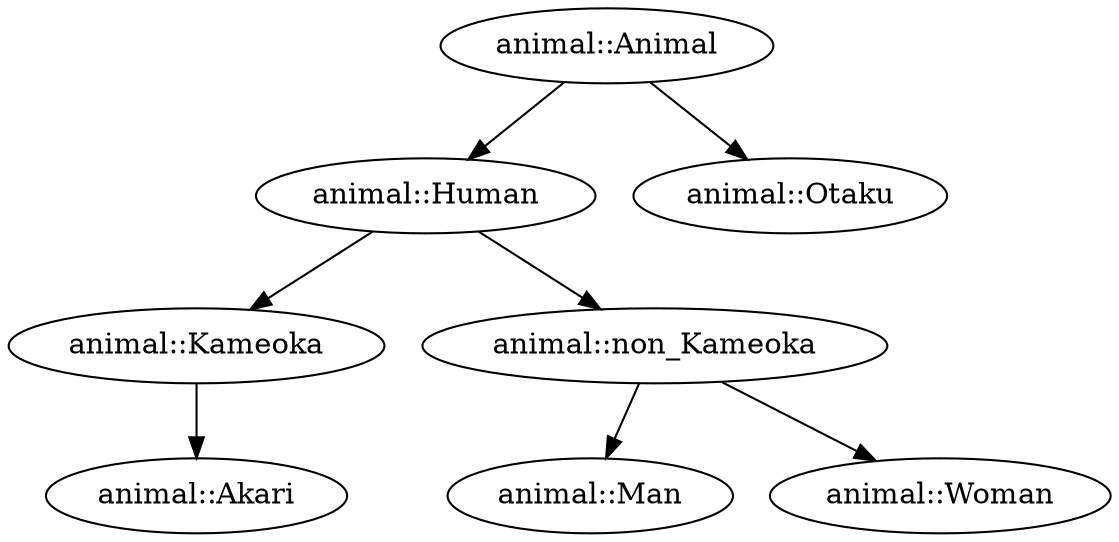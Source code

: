 # dot file
digraph typetree {
graph [
];
node [
];
edge [
];
1 [
label = "animal::Animal",
];
2 [
label = "animal::Human",
];
3 [
label = "animal::Otaku",
];
4 [
label = "animal::Kameoka",
];
5 [
label = "animal::non_Kameoka",
];
6 [
label = "animal::Akari",
];
7 [
label = "animal::Man",
];
8 [
label = "animal::Woman",
];
1 -> 2 [
];
1 -> 3 [
];
2 -> 4 [
];
2 -> 5 [
];
4 -> 6 [
];
5 -> 7 [
];
5 -> 8 [
];
}
